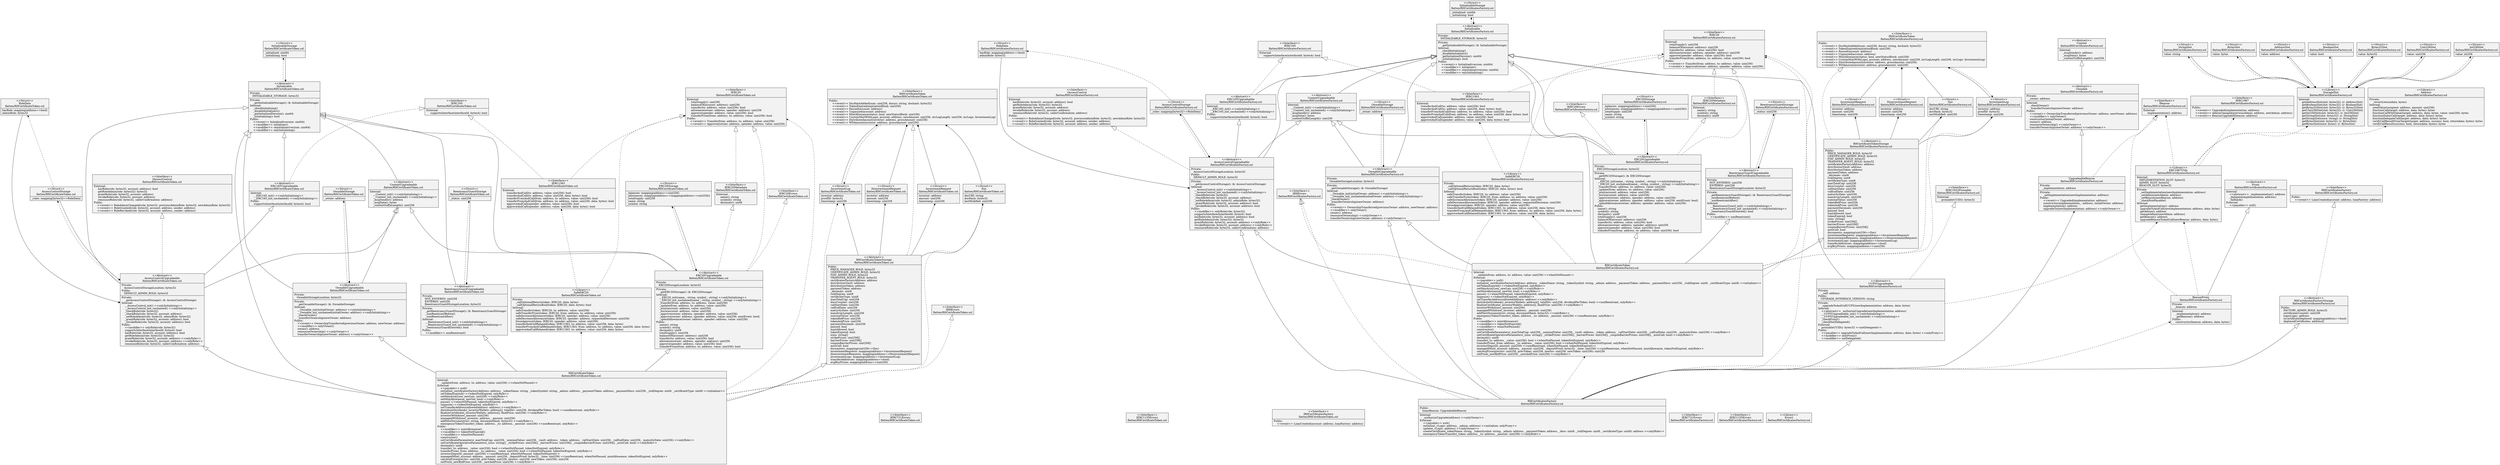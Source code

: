 
digraph UmlClassDiagram {
rankdir=BT
arrowhead=open
bgcolor="white"
edge [color="black"]
node [shape=record, style=filled, color="black", fillcolor="gray95", fontcolor="black"]
subgraph  graph_0 {
label="flatten"
0 [label="{\<\<Abstract\>\>\nInitializable\nflatten/RHCertificateToken.sol| Private:\l\ \ \ INITIALIZABLE_STORAGE: bytes32\l| Private:\l\ \ \ \ _getInitializableStorage(): ($: InitializableStorage)\lInternal:\l\ \ \ \ _checkInitializing()\l\ \ \ \ _disableInitializers()\l\ \ \ \ _getInitializedVersion(): uint64\l\ \ \ \ _isInitializing(): bool\lPublic:\l\ \ \ \ \<\<event\>\> Initialized(version: uint64)\l\ \ \ \ \<\<modifier\>\> initializer()\l\ \ \ \ \<\<modifier\>\> reinitializer(version: uint64)\l\ \ \ \ \<\<modifier\>\> onlyInitializing()\l}"]
1 [label="{\<\<Struct\>\>\nInitializableStorage\nflatten/RHCertificateToken.sol| _initialized: uint64\l_initializing: bool\l}"]
2 [label="{\<\<Interface\>\>\nIERC165\nflatten/RHCertificateToken.sol| External:\l\ \ \ \  supportsInterface(interfaceId: bytes4): bool\l}"]
3 [label="{\<\<Abstract\>\>\nERC165Upgradeable\nflatten/RHCertificateToken.sol| Internal:\l\ \ \ \ __ERC165_init() \<\<onlyInitializing\>\>\l\ \ \ \ __ERC165_init_unchained() \<\<onlyInitializing\>\>\lPublic:\l\ \ \ \ supportsInterface(interfaceId: bytes4): bool\l}"]
4 [label="{\<\<Abstract\>\>\nContextUpgradeable\nflatten/RHCertificateToken.sol| Internal:\l\ \ \ \ __Context_init() \<\<onlyInitializing\>\>\l\ \ \ \ __Context_init_unchained() \<\<onlyInitializing\>\>\l\ \ \ \ _msgSender(): address\l\ \ \ \ _msgData(): bytes\l\ \ \ \ _contextSuffixLength(): uint256\l}"]
5 [label="{\<\<Interface\>\>\nIAccessControl\nflatten/RHCertificateToken.sol| External:\l\ \ \ \  hasRole(role: bytes32, account: address): bool\l\ \ \ \  getRoleAdmin(role: bytes32): bytes32\l\ \ \ \  grantRole(role: bytes32, account: address)\l\ \ \ \  revokeRole(role: bytes32, account: address)\l\ \ \ \  renounceRole(role: bytes32, callerConfirmation: address)\lPublic:\l\ \ \ \ \<\<event\>\> RoleAdminChanged(role: bytes32, previousAdminRole: bytes32, newAdminRole: bytes32)\l\ \ \ \ \<\<event\>\> RoleGranted(role: bytes32, account: address, sender: address)\l\ \ \ \ \<\<event\>\> RoleRevoked(role: bytes32, account: address, sender: address)\l}"]
6 [label="{\<\<Interface\>\>\nIERC20\nflatten/RHCertificateToken.sol| External:\l\ \ \ \  totalSupply(): uint256\l\ \ \ \  balanceOf(account: address): uint256\l\ \ \ \  transfer(to: address, value: uint256): bool\l\ \ \ \  allowance(owner: address, spender: address): uint256\l\ \ \ \  approve(spender: address, value: uint256): bool\l\ \ \ \  transferFrom(from: address, to: address, value: uint256): bool\lPublic:\l\ \ \ \ \<\<event\>\> Transfer(from: address, to: address, value: uint256)\l\ \ \ \ \<\<event\>\> Approval(owner: address, spender: address, value: uint256)\l}"]
7 [label="{\<\<Interface\>\>\nIERC1363\nflatten/RHCertificateToken.sol| External:\l\ \ \ \  transferAndCall(to: address, value: uint256): bool\l\ \ \ \  transferAndCall(to: address, value: uint256, data: bytes): bool\l\ \ \ \  transferFromAndCall(from: address, to: address, value: uint256): bool\l\ \ \ \  transferFromAndCall(from: address, to: address, value: uint256, data: bytes): bool\l\ \ \ \  approveAndCall(spender: address, value: uint256): bool\l\ \ \ \  approveAndCall(spender: address, value: uint256, data: bytes): bool\l}"]
8 [label="{\<\<Interface\>\>\nIERC20Errors\nflatten/RHCertificateToken.sol}"]
9 [label="{\<\<Interface\>\>\nIERC721Errors\nflatten/RHCertificateToken.sol}"]
10 [label="{\<\<Interface\>\>\nIERC1155Errors\nflatten/RHCertificateToken.sol}"]
11 [label="{\<\<Interface\>\>\nIERC20Metadata\nflatten/RHCertificateToken.sol| External:\l\ \ \ \  name(): string\l\ \ \ \  symbol(): string\l\ \ \ \  decimals(): uint8\l}"]
12 [label="{\<\<Interface\>\>\nIRHCertificateToken\nflatten/RHCertificateToken.sol| Public:\l\ \ \ \ \<\<event\>\> DocHashAdded(num: uint256, docuri: string, dochash: bytes32)\l\ \ \ \ \<\<event\>\> TokenExpired(expirationBlock: uint256)\l\ \ \ \ \<\<event\>\> Paused(account: address)\l\ \ \ \ \<\<event\>\> Unpaused(account: address)\l\ \ \ \ \<\<event\>\> MintAllowance(status: bool, newStatusBlock: uint256)\l\ \ \ \ \<\<event\>\> CustomMintWithLogs(_account: address, newAmount: uint256, invLogLength: uint256, invLogs: InvestmentLog)\l\ \ \ \ \<\<event\>\> DistributeAmount(investor: address, grossAmount: uint256)\l\ \ \ \ \<\<event\>\> WDAmount(investor: address, grossAmount: uint256)\l}"]
13 [label="{\<\<Struct\>\>\nInvestmentRequest\nflatten/RHCertificateToken.sol| investor: address\lamount: uint256\ltimestamp: uint256\l}"]
14 [label="{\<\<Struct\>\>\nDisinvestmentRequest\nflatten/RHCertificateToken.sol| investor: address\lamount: uint256\ltimestamp: uint256\l}"]
15 [label="{\<\<Struct\>\>\nInvestmentLog\nflatten/RHCertificateToken.sol| investor: address\lproofID: bytes32\ltimestamp: uint256\l}"]
16 [label="{\<\<Struct\>\>\nDoc\nflatten/RHCertificateToken.sol| docURI: string\ldocHash: bytes32\llastModified: uint256\l}"]
17 [label="{\<\<Interface\>\>\nIRHCertificatesFactory\nflatten/RHCertificateToken.sol| Public:\l\ \ \ \ \<\<event\>\> LoanCreated(account: address, loanFactory: address)\l}"]
18 [label="{\<\<Interface\>\>\nIRHErrors\nflatten/RHCertificateToken.sol}"]
19 [label="{\<\<Abstract\>\>\nAccessControlUpgradeable\nflatten/RHCertificateToken.sol| Private:\l\ \ \ AccessControlStorageLocation: bytes32\lPublic:\l\ \ \ DEFAULT_ADMIN_ROLE: bytes32\l| Private:\l\ \ \ \ _getAccessControlStorage(): ($: AccessControlStorage)\lInternal:\l\ \ \ \ __AccessControl_init() \<\<onlyInitializing\>\>\l\ \ \ \ __AccessControl_init_unchained() \<\<onlyInitializing\>\>\l\ \ \ \ _checkRole(role: bytes32)\l\ \ \ \ _checkRole(role: bytes32, account: address)\l\ \ \ \ _setRoleAdmin(role: bytes32, adminRole: bytes32)\l\ \ \ \ _grantRole(role: bytes32, account: address): bool\l\ \ \ \ _revokeRole(role: bytes32, account: address): bool\lPublic:\l\ \ \ \ \<\<modifier\>\> onlyRole(role: bytes32)\l\ \ \ \ supportsInterface(interfaceId: bytes4): bool\l\ \ \ \ hasRole(role: bytes32, account: address): bool\l\ \ \ \ getRoleAdmin(role: bytes32): bytes32\l\ \ \ \ grantRole(role: bytes32, account: address) \<\<onlyRole\>\>\l\ \ \ \ revokeRole(role: bytes32, account: address) \<\<onlyRole\>\>\l\ \ \ \ renounceRole(role: bytes32, callerConfirmation: address)\l}"]
20 [label="{\<\<Struct\>\>\nRoleData\nflatten/RHCertificateToken.sol| hasRole: mapping\(address=\>bool\)\ladminRole: bytes32\l}"]
21 [label="{\<\<Struct\>\>\nAccessControlStorage\nflatten/RHCertificateToken.sol| _roles: mapping\(bytes32=\>RoleData\)\l}"]
22 [label="{\<\<Library\>\>\nSafeERC20\nflatten/RHCertificateToken.sol| Private:\l\ \ \ \ _callOptionalReturn(token: IERC20, data: bytes)\l\ \ \ \ _callOptionalReturnBool(token: IERC20, data: bytes): bool\lInternal:\l\ \ \ \ safeTransfer(token: IERC20, to: address, value: uint256)\l\ \ \ \ safeTransferFrom(token: IERC20, from: address, to: address, value: uint256)\l\ \ \ \ safeIncreaseAllowance(token: IERC20, spender: address, value: uint256)\l\ \ \ \ safeDecreaseAllowance(token: IERC20, spender: address, requestedDecrease: uint256)\l\ \ \ \ forceApprove(token: IERC20, spender: address, value: uint256)\l\ \ \ \ transferAndCallRelaxed(token: IERC1363, to: address, value: uint256, data: bytes)\l\ \ \ \ transferFromAndCallRelaxed(token: IERC1363, from: address, to: address, value: uint256, data: bytes)\l\ \ \ \ approveAndCallRelaxed(token: IERC1363, to: address, value: uint256, data: bytes)\l}"]
23 [label="{\<\<Abstract\>\>\nERC20Upgradeable\nflatten/RHCertificateToken.sol| Private:\l\ \ \ ERC20StorageLocation: bytes32\l| Private:\l\ \ \ \ _getERC20Storage(): ($: ERC20Storage)\lInternal:\l\ \ \ \ __ERC20_init(name_: string, symbol_: string) \<\<onlyInitializing\>\>\l\ \ \ \ __ERC20_init_unchained(name_: string, symbol_: string) \<\<onlyInitializing\>\>\l\ \ \ \ _transfer(from: address, to: address, value: uint256)\l\ \ \ \ _update(from: address, to: address, value: uint256)\l\ \ \ \ _mint(account: address, value: uint256)\l\ \ \ \ _burn(account: address, value: uint256)\l\ \ \ \ _approve(owner: address, spender: address, value: uint256)\l\ \ \ \ _approve(owner: address, spender: address, value: uint256, emitEvent: bool)\l\ \ \ \ _spendAllowance(owner: address, spender: address, value: uint256)\lPublic:\l\ \ \ \ name(): string\l\ \ \ \ symbol(): string\l\ \ \ \ decimals(): uint8\l\ \ \ \ totalSupply(): uint256\l\ \ \ \ balanceOf(account: address): uint256\l\ \ \ \ transfer(to: address, value: uint256): bool\l\ \ \ \ allowance(owner: address, spender: address): uint256\l\ \ \ \ approve(spender: address, value: uint256): bool\l\ \ \ \ transferFrom(from: address, to: address, value: uint256): bool\l}"]
24 [label="{\<\<Struct\>\>\nERC20Storage\nflatten/RHCertificateToken.sol| _balances: mapping\(address=\>uint256\)\l_allowances: mapping\(address=\>mapping\(address=\>uint256\)\)\l_totalSupply: uint256\l_name: string\l_symbol: string\l}"]
25 [label="{\<\<Abstract\>\>\nOwnableUpgradeable\nflatten/RHCertificateToken.sol| Private:\l\ \ \ OwnableStorageLocation: bytes32\l| Private:\l\ \ \ \ _getOwnableStorage(): ($: OwnableStorage)\lInternal:\l\ \ \ \ __Ownable_init(initialOwner: address) \<\<onlyInitializing\>\>\l\ \ \ \ __Ownable_init_unchained(initialOwner: address) \<\<onlyInitializing\>\>\l\ \ \ \ _checkOwner()\l\ \ \ \ _transferOwnership(newOwner: address)\lPublic:\l\ \ \ \ \<\<event\>\> OwnershipTransferred(previousOwner: address, newOwner: address)\l\ \ \ \ \<\<modifier\>\> onlyOwner()\l\ \ \ \ owner(): address\l\ \ \ \ renounceOwnership() \<\<onlyOwner\>\>\l\ \ \ \ transferOwnership(newOwner: address) \<\<onlyOwner\>\>\l}"]
26 [label="{\<\<Struct\>\>\nOwnableStorage\nflatten/RHCertificateToken.sol| _owner: address\l}"]
27 [label="{\<\<Abstract\>\>\nReentrancyGuardUpgradeable\nflatten/RHCertificateToken.sol| Private:\l\ \ \ NOT_ENTERED: uint256\l\ \ \ ENTERED: uint256\l\ \ \ ReentrancyGuardStorageLocation: bytes32\l| Private:\l\ \ \ \ _getReentrancyGuardStorage(): ($: ReentrancyGuardStorage)\l\ \ \ \ _nonReentrantBefore()\l\ \ \ \ _nonReentrantAfter()\lInternal:\l\ \ \ \ __ReentrancyGuard_init() \<\<onlyInitializing\>\>\l\ \ \ \ __ReentrancyGuard_init_unchained() \<\<onlyInitializing\>\>\l\ \ \ \ _reentrancyGuardEntered(): bool\lPublic:\l\ \ \ \ \<\<modifier\>\> nonReentrant()\l}"]
28 [label="{\<\<Struct\>\>\nReentrancyGuardStorage\nflatten/RHCertificateToken.sol| _status: uint256\l}"]
29 [label="{\<\<Abstract\>\>\nRHCertificateTokenStorage\nflatten/RHCertificateToken.sol| Public:\l\ \ \ PRICE_MANAGER_ROLE: bytes32\l\ \ \ CERTIFICATE_ADMIN_ROLE: bytes32\l\ \ \ FIAT_ADMIN_ROLE: bytes32\l\ \ \ TRANSFER_AGENT_ROLE: bytes32\l\ \ \ certificatesFactoryAddress: address\l\ \ \ distributionVault: address\l\ \ \ distributionToken: address\l\ \ \ paymentToken: address\l\ \ \ _decimals: uint8\l\ \ \ riskDegree: uint8\l\ \ \ certificateType: uint8\l\ \ \ maxTotalCap: uint256\l\ \ \ docsCounter: uint256\l\ \ \ valStartDate: uint256\l\ \ \ valEndDate: uint256\l\ \ \ maturityDate: uint256\l\ \ \ maxArrayLength: uint256\l\ \ \ nominalValue: uint256\l\ \ \ tokenBidPrice: uint256\l\ \ \ tokenAskPrice: uint256\l\ \ \ paymentDecimals: uint256\l\ \ \ paused: bool\l\ \ \ mintAllowed: bool\l\ \ \ tokenExpired: bool\l\ \ \ isins: string[]\l\ \ \ strikePrices: uint256[]\l\ \ \ barrierPrices: uint256[]\l\ \ \ couponBarrierPrices: uint256[]\l\ \ \ autoCall: bool\l\ \ \ documents: mapping\(uint256=\>Doc\)\l\ \ \ investmentRequests: mapping\(address=\>InvestmentRequest\)\l\ \ \ disinvestmentRequests: mapping\(address=\>DisinvestmentRequest\)\l\ \ \ investmentLogs: mapping\(address=\>InvestmentLog\)\l\ \ \ transferAddresses: mapping\(address=\>bool\)\l\ \ \ avgBuyPrices: mapping\(address=\>uint256\)\l}"]
30 [label="{RHCertificateToken\nflatten/RHCertificateToken.sol| Internal:\l\ \ \ \ _update(from: address, to: address, value: uint256) \<\<whenNotPaused\>\>\lExternal:\l\ \ \ \ \<\<payable\>\> null()\l\ \ \ \ initialize(_certificatesFactoryAddress: address, _tokenName: string, _tokenSymbol: string, _admin: address, _paymentToken: address, _paymentDecs: uint256, _riskDegree: uint8, _certificateType: uint8) \<\<initializer\>\>\l\ \ \ \ setTokenExpired() \<\<tokenNotExpired, onlyRole\>\>\l\ \ \ \ setMaxArrayLen(_newLen: uint256) \<\<onlyRole\>\>\l\ \ \ \ setMintAllowance(_newVal: bool) \<\<onlyRole\>\>\l\ \ \ \ pause() \<\<whenNotPaused, tokenNotExpired, onlyRole\>\>\l\ \ \ \ unpause() \<\<tokenNotExpired, onlyRole\>\>\l\ \ \ \ setTransferAddress(allowedAddress: address) \<\<onlyRole\>\>\l\ \ \ \ distributeDividends(_investorWallets: address[], totalDiv: uint256, dividendPerToken: bool) \<\<nonReentrant, onlyRole\>\>\l\ \ \ \ finalizeCertificate(_investorWallets: address[], finalPrice: uint256) \<\<onlyRole\>\>\l\ \ \ \ investorWithdraw(_amount: uint256)\l\ \ \ \ managedWithdraw(_investor: address, _amount: uint256)\l\ \ \ \ addNewDocument(uri: string, documentHash: bytes32) \<\<onlyRole\>\>\l\ \ \ \ emergencyTokenTransfer(_token: address, _to: address, _amount: uint256) \<\<nonReentrant, onlyRole\>\>\lPublic:\l\ \ \ \ \<\<modifier\>\> mintAllowance()\l\ \ \ \ \<\<modifier\>\> tokenNotExpired()\l\ \ \ \ \<\<modifier\>\> whenNotPaused()\l\ \ \ \ constructor()\l\ \ \ \ setCertificateParameters(_maxTotalCap: uint256, _nominalValue: uint256, _vault: address, _token: address, _valStartDate: uint256, _valEndDate: uint256, _maturityDate: uint256) \<\<onlyRole\>\>\l\ \ \ \ setCertificateOperativeParameters(_isins: string[], _strikePrices: uint256[], _barrierPrices: uint256[], _couponBarrierPrices: uint256[], _autoCall: bool) \<\<onlyRole\>\>\l\ \ \ \ decimals(): uint8\l\ \ \ \ transfer(_to: address, _value: uint256): bool \<\<whenNotPaused, tokenNotExpired, onlyRole\>\>\l\ \ \ \ transferFrom(_from: address, _to: address, _value: uint256): bool \<\<whenNotPaused, tokenNotExpired, onlyRole\>\>\l\ \ \ \ investorDeposit(_amount: uint256) \<\<nonReentrant, whenNotPaused, tokenNotExpired\>\>\l\ \ \ \ managedMint(_account: address, _amount: uint256, _depositProof: bytes32, _time: uint256) \<\<nonReentrant, whenNotPaused, mintAllowance, tokenNotExpired, onlyRole\>\>\l\ \ \ \ calcAvgPrice(prevInv: uint256, prevToken: uint256, newInv: uint256, newToken: uint256): uint256\l\ \ \ \ setPrice(_newBidPrice: uint256, _newAskPrice: uint256) \<\<onlyRole\>\>\l}"]
31 [label="{\<\<Abstract\>\>\nInitializable\nflatten/RHCertificatesFactory.sol| Private:\l\ \ \ INITIALIZABLE_STORAGE: bytes32\l| Private:\l\ \ \ \ _getInitializableStorage(): ($: InitializableStorage)\lInternal:\l\ \ \ \ _checkInitializing()\l\ \ \ \ _disableInitializers()\l\ \ \ \ _getInitializedVersion(): uint64\l\ \ \ \ _isInitializing(): bool\lPublic:\l\ \ \ \ \<\<event\>\> Initialized(version: uint64)\l\ \ \ \ \<\<modifier\>\> initializer()\l\ \ \ \ \<\<modifier\>\> reinitializer(version: uint64)\l\ \ \ \ \<\<modifier\>\> onlyInitializing()\l}"]
32 [label="{\<\<Struct\>\>\nInitializableStorage\nflatten/RHCertificatesFactory.sol| _initialized: uint64\l_initializing: bool\l}"]
33 [label="{\<\<Interface\>\>\nIERC165\nflatten/RHCertificatesFactory.sol| External:\l\ \ \ \  supportsInterface(interfaceId: bytes4): bool\l}"]
34 [label="{\<\<Abstract\>\>\nERC165Upgradeable\nflatten/RHCertificatesFactory.sol| Internal:\l\ \ \ \ __ERC165_init() \<\<onlyInitializing\>\>\l\ \ \ \ __ERC165_init_unchained() \<\<onlyInitializing\>\>\lPublic:\l\ \ \ \ supportsInterface(interfaceId: bytes4): bool\l}"]
35 [label="{\<\<Abstract\>\>\nContextUpgradeable\nflatten/RHCertificatesFactory.sol| Internal:\l\ \ \ \ __Context_init() \<\<onlyInitializing\>\>\l\ \ \ \ __Context_init_unchained() \<\<onlyInitializing\>\>\l\ \ \ \ _msgSender(): address\l\ \ \ \ _msgData(): bytes\l\ \ \ \ _contextSuffixLength(): uint256\l}"]
36 [label="{\<\<Interface\>\>\nIAccessControl\nflatten/RHCertificatesFactory.sol| External:\l\ \ \ \  hasRole(role: bytes32, account: address): bool\l\ \ \ \  getRoleAdmin(role: bytes32): bytes32\l\ \ \ \  grantRole(role: bytes32, account: address)\l\ \ \ \  revokeRole(role: bytes32, account: address)\l\ \ \ \  renounceRole(role: bytes32, callerConfirmation: address)\lPublic:\l\ \ \ \ \<\<event\>\> RoleAdminChanged(role: bytes32, previousAdminRole: bytes32, newAdminRole: bytes32)\l\ \ \ \ \<\<event\>\> RoleGranted(role: bytes32, account: address, sender: address)\l\ \ \ \ \<\<event\>\> RoleRevoked(role: bytes32, account: address, sender: address)\l}"]
37 [label="{\<\<Interface\>\>\nIERC20\nflatten/RHCertificatesFactory.sol| External:\l\ \ \ \  totalSupply(): uint256\l\ \ \ \  balanceOf(account: address): uint256\l\ \ \ \  transfer(to: address, value: uint256): bool\l\ \ \ \  allowance(owner: address, spender: address): uint256\l\ \ \ \  approve(spender: address, value: uint256): bool\l\ \ \ \  transferFrom(from: address, to: address, value: uint256): bool\lPublic:\l\ \ \ \ \<\<event\>\> Transfer(from: address, to: address, value: uint256)\l\ \ \ \ \<\<event\>\> Approval(owner: address, spender: address, value: uint256)\l}"]
38 [label="{\<\<Interface\>\>\nIERC1363\nflatten/RHCertificatesFactory.sol| External:\l\ \ \ \  transferAndCall(to: address, value: uint256): bool\l\ \ \ \  transferAndCall(to: address, value: uint256, data: bytes): bool\l\ \ \ \  transferFromAndCall(from: address, to: address, value: uint256): bool\l\ \ \ \  transferFromAndCall(from: address, to: address, value: uint256, data: bytes): bool\l\ \ \ \  approveAndCall(spender: address, value: uint256): bool\l\ \ \ \  approveAndCall(spender: address, value: uint256, data: bytes): bool\l}"]
39 [label="{\<\<Interface\>\>\nIERC20Errors\nflatten/RHCertificatesFactory.sol}"]
40 [label="{\<\<Interface\>\>\nIERC721Errors\nflatten/RHCertificatesFactory.sol}"]
41 [label="{\<\<Interface\>\>\nIERC1155Errors\nflatten/RHCertificatesFactory.sol}"]
42 [label="{\<\<Interface\>\>\nIERC20Metadata\nflatten/RHCertificatesFactory.sol| External:\l\ \ \ \  name(): string\l\ \ \ \  symbol(): string\l\ \ \ \  decimals(): uint8\l}"]
43 [label="{\<\<Interface\>\>\nIRHCertificateToken\nflatten/RHCertificatesFactory.sol| Public:\l\ \ \ \ \<\<event\>\> DocHashAdded(num: uint256, docuri: string, dochash: bytes32)\l\ \ \ \ \<\<event\>\> TokenExpired(expirationBlock: uint256)\l\ \ \ \ \<\<event\>\> Paused(account: address)\l\ \ \ \ \<\<event\>\> Unpaused(account: address)\l\ \ \ \ \<\<event\>\> MintAllowance(status: bool, newStatusBlock: uint256)\l\ \ \ \ \<\<event\>\> CustomMintWithLogs(_account: address, newAmount: uint256, invLogLength: uint256, invLogs: InvestmentLog)\l\ \ \ \ \<\<event\>\> DistributeAmount(investor: address, grossAmount: uint256)\l\ \ \ \ \<\<event\>\> WDAmount(investor: address, grossAmount: uint256)\l}"]
44 [label="{\<\<Struct\>\>\nInvestmentRequest\nflatten/RHCertificatesFactory.sol| investor: address\lamount: uint256\ltimestamp: uint256\l}"]
45 [label="{\<\<Struct\>\>\nDisinvestmentRequest\nflatten/RHCertificatesFactory.sol| investor: address\lamount: uint256\ltimestamp: uint256\l}"]
46 [label="{\<\<Struct\>\>\nInvestmentLog\nflatten/RHCertificatesFactory.sol| investor: address\lproofID: bytes32\ltimestamp: uint256\l}"]
47 [label="{\<\<Struct\>\>\nDoc\nflatten/RHCertificatesFactory.sol| docURI: string\ldocHash: bytes32\llastModified: uint256\l}"]
48 [label="{\<\<Interface\>\>\nIRHCertificatesFactory\nflatten/RHCertificatesFactory.sol| Public:\l\ \ \ \ \<\<event\>\> LoanCreated(account: address, loanFactory: address)\l}"]
49 [label="{\<\<Interface\>\>\nIRHErrors\nflatten/RHCertificatesFactory.sol}"]
50 [label="{\<\<Abstract\>\>\nAccessControlUpgradeable\nflatten/RHCertificatesFactory.sol| Private:\l\ \ \ AccessControlStorageLocation: bytes32\lPublic:\l\ \ \ DEFAULT_ADMIN_ROLE: bytes32\l| Private:\l\ \ \ \ _getAccessControlStorage(): ($: AccessControlStorage)\lInternal:\l\ \ \ \ __AccessControl_init() \<\<onlyInitializing\>\>\l\ \ \ \ __AccessControl_init_unchained() \<\<onlyInitializing\>\>\l\ \ \ \ _checkRole(role: bytes32)\l\ \ \ \ _checkRole(role: bytes32, account: address)\l\ \ \ \ _setRoleAdmin(role: bytes32, adminRole: bytes32)\l\ \ \ \ _grantRole(role: bytes32, account: address): bool\l\ \ \ \ _revokeRole(role: bytes32, account: address): bool\lPublic:\l\ \ \ \ \<\<modifier\>\> onlyRole(role: bytes32)\l\ \ \ \ supportsInterface(interfaceId: bytes4): bool\l\ \ \ \ hasRole(role: bytes32, account: address): bool\l\ \ \ \ getRoleAdmin(role: bytes32): bytes32\l\ \ \ \ grantRole(role: bytes32, account: address) \<\<onlyRole\>\>\l\ \ \ \ revokeRole(role: bytes32, account: address) \<\<onlyRole\>\>\l\ \ \ \ renounceRole(role: bytes32, callerConfirmation: address)\l}"]
51 [label="{\<\<Struct\>\>\nRoleData\nflatten/RHCertificatesFactory.sol| hasRole: mapping\(address=\>bool\)\ladminRole: bytes32\l}"]
52 [label="{\<\<Struct\>\>\nAccessControlStorage\nflatten/RHCertificatesFactory.sol| _roles: mapping\(bytes32=\>RoleData\)\l}"]
53 [label="{\<\<Library\>\>\nSafeERC20\nflatten/RHCertificatesFactory.sol| Private:\l\ \ \ \ _callOptionalReturn(token: IERC20, data: bytes)\l\ \ \ \ _callOptionalReturnBool(token: IERC20, data: bytes): bool\lInternal:\l\ \ \ \ safeTransfer(token: IERC20, to: address, value: uint256)\l\ \ \ \ safeTransferFrom(token: IERC20, from: address, to: address, value: uint256)\l\ \ \ \ safeIncreaseAllowance(token: IERC20, spender: address, value: uint256)\l\ \ \ \ safeDecreaseAllowance(token: IERC20, spender: address, requestedDecrease: uint256)\l\ \ \ \ forceApprove(token: IERC20, spender: address, value: uint256)\l\ \ \ \ transferAndCallRelaxed(token: IERC1363, to: address, value: uint256, data: bytes)\l\ \ \ \ transferFromAndCallRelaxed(token: IERC1363, from: address, to: address, value: uint256, data: bytes)\l\ \ \ \ approveAndCallRelaxed(token: IERC1363, to: address, value: uint256, data: bytes)\l}"]
54 [label="{\<\<Abstract\>\>\nERC20Upgradeable\nflatten/RHCertificatesFactory.sol| Private:\l\ \ \ ERC20StorageLocation: bytes32\l| Private:\l\ \ \ \ _getERC20Storage(): ($: ERC20Storage)\lInternal:\l\ \ \ \ __ERC20_init(name_: string, symbol_: string) \<\<onlyInitializing\>\>\l\ \ \ \ __ERC20_init_unchained(name_: string, symbol_: string) \<\<onlyInitializing\>\>\l\ \ \ \ _transfer(from: address, to: address, value: uint256)\l\ \ \ \ _update(from: address, to: address, value: uint256)\l\ \ \ \ _mint(account: address, value: uint256)\l\ \ \ \ _burn(account: address, value: uint256)\l\ \ \ \ _approve(owner: address, spender: address, value: uint256)\l\ \ \ \ _approve(owner: address, spender: address, value: uint256, emitEvent: bool)\l\ \ \ \ _spendAllowance(owner: address, spender: address, value: uint256)\lPublic:\l\ \ \ \ name(): string\l\ \ \ \ symbol(): string\l\ \ \ \ decimals(): uint8\l\ \ \ \ totalSupply(): uint256\l\ \ \ \ balanceOf(account: address): uint256\l\ \ \ \ transfer(to: address, value: uint256): bool\l\ \ \ \ allowance(owner: address, spender: address): uint256\l\ \ \ \ approve(spender: address, value: uint256): bool\l\ \ \ \ transferFrom(from: address, to: address, value: uint256): bool\l}"]
55 [label="{\<\<Struct\>\>\nERC20Storage\nflatten/RHCertificatesFactory.sol| _balances: mapping\(address=\>uint256\)\l_allowances: mapping\(address=\>mapping\(address=\>uint256\)\)\l_totalSupply: uint256\l_name: string\l_symbol: string\l}"]
56 [label="{\<\<Abstract\>\>\nOwnableUpgradeable\nflatten/RHCertificatesFactory.sol| Private:\l\ \ \ OwnableStorageLocation: bytes32\l| Private:\l\ \ \ \ _getOwnableStorage(): ($: OwnableStorage)\lInternal:\l\ \ \ \ __Ownable_init(initialOwner: address) \<\<onlyInitializing\>\>\l\ \ \ \ __Ownable_init_unchained(initialOwner: address) \<\<onlyInitializing\>\>\l\ \ \ \ _checkOwner()\l\ \ \ \ _transferOwnership(newOwner: address)\lPublic:\l\ \ \ \ \<\<event\>\> OwnershipTransferred(previousOwner: address, newOwner: address)\l\ \ \ \ \<\<modifier\>\> onlyOwner()\l\ \ \ \ owner(): address\l\ \ \ \ renounceOwnership() \<\<onlyOwner\>\>\l\ \ \ \ transferOwnership(newOwner: address) \<\<onlyOwner\>\>\l}"]
57 [label="{\<\<Struct\>\>\nOwnableStorage\nflatten/RHCertificatesFactory.sol| _owner: address\l}"]
58 [label="{\<\<Abstract\>\>\nReentrancyGuardUpgradeable\nflatten/RHCertificatesFactory.sol| Private:\l\ \ \ NOT_ENTERED: uint256\l\ \ \ ENTERED: uint256\l\ \ \ ReentrancyGuardStorageLocation: bytes32\l| Private:\l\ \ \ \ _getReentrancyGuardStorage(): ($: ReentrancyGuardStorage)\l\ \ \ \ _nonReentrantBefore()\l\ \ \ \ _nonReentrantAfter()\lInternal:\l\ \ \ \ __ReentrancyGuard_init() \<\<onlyInitializing\>\>\l\ \ \ \ __ReentrancyGuard_init_unchained() \<\<onlyInitializing\>\>\l\ \ \ \ _reentrancyGuardEntered(): bool\lPublic:\l\ \ \ \ \<\<modifier\>\> nonReentrant()\l}"]
59 [label="{\<\<Struct\>\>\nReentrancyGuardStorage\nflatten/RHCertificatesFactory.sol| _status: uint256\l}"]
60 [label="{\<\<Library\>\>\nErrors\nflatten/RHCertificatesFactory.sol}"]
61 [label="{\<\<Library\>\>\nStorageSlot\nflatten/RHCertificatesFactory.sol| Internal:\l\ \ \ \ getAddressSlot(slot: bytes32): (r: AddressSlot)\l\ \ \ \ getBooleanSlot(slot: bytes32): (r: BooleanSlot)\l\ \ \ \ getBytes32Slot(slot: bytes32): (r: Bytes32Slot)\l\ \ \ \ getUint256Slot(slot: bytes32): (r: Uint256Slot)\l\ \ \ \ getInt256Slot(slot: bytes32): (r: Int256Slot)\l\ \ \ \ getStringSlot(slot: bytes32): (r: StringSlot)\l\ \ \ \ getStringSlot(store: string): (r: StringSlot)\l\ \ \ \ getBytesSlot(slot: bytes32): (r: BytesSlot)\l\ \ \ \ getBytesSlot(store: bytes): (r: BytesSlot)\l}"]
62 [label="{\<\<Struct\>\>\nAddressSlot\nflatten/RHCertificatesFactory.sol| value: address\l}"]
63 [label="{\<\<Struct\>\>\nBooleanSlot\nflatten/RHCertificatesFactory.sol| value: bool\l}"]
64 [label="{\<\<Struct\>\>\nBytes32Slot\nflatten/RHCertificatesFactory.sol| value: bytes32\l}"]
65 [label="{\<\<Struct\>\>\nUint256Slot\nflatten/RHCertificatesFactory.sol| value: uint256\l}"]
66 [label="{\<\<Struct\>\>\nInt256Slot\nflatten/RHCertificatesFactory.sol| value: int256\l}"]
67 [label="{\<\<Struct\>\>\nStringSlot\nflatten/RHCertificatesFactory.sol| value: string\l}"]
68 [label="{\<\<Struct\>\>\nBytesSlot\nflatten/RHCertificatesFactory.sol| value: bytes\l}"]
69 [label="{\<\<Library\>\>\nAddress\nflatten/RHCertificatesFactory.sol| Private:\l\ \ \ \ _revert(returndata: bytes)\lInternal:\l\ \ \ \ sendValue(recipient: address, amount: uint256)\l\ \ \ \ functionCall(target: address, data: bytes): bytes\l\ \ \ \ functionCallWithValue(target: address, data: bytes, value: uint256): bytes\l\ \ \ \ functionStaticCall(target: address, data: bytes): bytes\l\ \ \ \ functionDelegateCall(target: address, data: bytes): bytes\l\ \ \ \ verifyCallResultFromTarget(target: address, success: bool, returndata: bytes): bytes\l\ \ \ \ verifyCallResult(success: bool, returndata: bytes): bytes\l}"]
70 [label="{\<\<Interface\>\>\nIERC1967\nflatten/RHCertificatesFactory.sol| Public:\l\ \ \ \ \<\<event\>\> Upgraded(implementation: address)\l\ \ \ \ \<\<event\>\> AdminChanged(previousAdmin: address, newAdmin: address)\l\ \ \ \ \<\<event\>\> BeaconUpgraded(beacon: address)\l}"]
71 [label="{\<\<Interface\>\>\nIBeacon\nflatten/RHCertificatesFactory.sol| External:\l\ \ \ \  implementation(): address\l}"]
72 [label="{\<\<Library\>\>\nERC1967Utils\nflatten/RHCertificatesFactory.sol| Internal:\l\ \ \ IMPLEMENTATION_SLOT: bytes32\l\ \ \ ADMIN_SLOT: bytes32\l\ \ \ BEACON_SLOT: bytes32\l| Private:\l\ \ \ \ _setImplementation(newImplementation: address)\l\ \ \ \ _setAdmin(newAdmin: address)\l\ \ \ \ _setBeacon(newBeacon: address)\l\ \ \ \ _checkNonPayable()\lInternal:\l\ \ \ \ getImplementation(): address\l\ \ \ \ upgradeToAndCall(newImplementation: address, data: bytes)\l\ \ \ \ getAdmin(): address\l\ \ \ \ changeAdmin(newAdmin: address)\l\ \ \ \ getBeacon(): address\l\ \ \ \ upgradeBeaconToAndCall(newBeacon: address, data: bytes)\l}"]
73 [label="{\<\<Interface\>\>\nIERC1822Proxiable\nflatten/RHCertificatesFactory.sol| External:\l\ \ \ \  proxiableUUID(): bytes32\l}"]
74 [label="{\<\<Abstract\>\>\nContext\nflatten/RHCertificatesFactory.sol| Internal:\l\ \ \ \ _msgSender(): address\l\ \ \ \ _msgData(): bytes\l\ \ \ \ _contextSuffixLength(): uint256\l}"]
75 [label="{\<\<Abstract\>\>\nOwnable\nflatten/RHCertificatesFactory.sol| Private:\l\ \ \ _owner: address\l| Internal:\l\ \ \ \ _checkOwner()\l\ \ \ \ _transferOwnership(newOwner: address)\lPublic:\l\ \ \ \ \<\<event\>\> OwnershipTransferred(previousOwner: address, newOwner: address)\l\ \ \ \ \<\<modifier\>\> onlyOwner()\l\ \ \ \ constructor(initialOwner: address)\l\ \ \ \ owner(): address\l\ \ \ \ renounceOwnership() \<\<onlyOwner\>\>\l\ \ \ \ transferOwnership(newOwner: address) \<\<onlyOwner\>\>\l}"]
76 [label="{\<\<Abstract\>\>\nProxy\nflatten/RHCertificatesFactory.sol| Internal:\l\ \ \ \ \<\<abstract\>\> _implementation(): address\l\ \ \ \ _delegate(implementation: address)\l\ \ \ \ _fallback()\lExternal:\l\ \ \ \ \<\<payable\>\> null()\l}"]
77 [label="{\<\<Abstract\>\>\nRHCertificateTokenStorage\nflatten/RHCertificatesFactory.sol| Public:\l\ \ \ PRICE_MANAGER_ROLE: bytes32\l\ \ \ CERTIFICATE_ADMIN_ROLE: bytes32\l\ \ \ FIAT_ADMIN_ROLE: bytes32\l\ \ \ TRANSFER_AGENT_ROLE: bytes32\l\ \ \ certificatesFactoryAddress: address\l\ \ \ distributionVault: address\l\ \ \ distributionToken: address\l\ \ \ paymentToken: address\l\ \ \ _decimals: uint8\l\ \ \ riskDegree: uint8\l\ \ \ certificateType: uint8\l\ \ \ maxTotalCap: uint256\l\ \ \ docsCounter: uint256\l\ \ \ valStartDate: uint256\l\ \ \ valEndDate: uint256\l\ \ \ maturityDate: uint256\l\ \ \ maxArrayLength: uint256\l\ \ \ nominalValue: uint256\l\ \ \ tokenBidPrice: uint256\l\ \ \ tokenAskPrice: uint256\l\ \ \ paymentDecimals: uint256\l\ \ \ paused: bool\l\ \ \ mintAllowed: bool\l\ \ \ tokenExpired: bool\l\ \ \ isins: string[]\l\ \ \ strikePrices: uint256[]\l\ \ \ barrierPrices: uint256[]\l\ \ \ couponBarrierPrices: uint256[]\l\ \ \ autoCall: bool\l\ \ \ documents: mapping\(uint256=\>Doc\)\l\ \ \ investmentRequests: mapping\(address=\>InvestmentRequest\)\l\ \ \ disinvestmentRequests: mapping\(address=\>DisinvestmentRequest\)\l\ \ \ investmentLogs: mapping\(address=\>InvestmentLog\)\l\ \ \ transferAddresses: mapping\(address=\>bool\)\l\ \ \ avgBuyPrices: mapping\(address=\>uint256\)\l}"]
78 [label="{RHCertificateToken\nflatten/RHCertificatesFactory.sol| Internal:\l\ \ \ \ _update(from: address, to: address, value: uint256) \<\<whenNotPaused\>\>\lExternal:\l\ \ \ \ \<\<payable\>\> null()\l\ \ \ \ initialize(_certificatesFactoryAddress: address, _tokenName: string, _tokenSymbol: string, _admin: address, _paymentToken: address, _paymentDecs: uint256, _riskDegree: uint8, _certificateType: uint8) \<\<initializer\>\>\l\ \ \ \ setTokenExpired() \<\<tokenNotExpired, onlyRole\>\>\l\ \ \ \ setMaxArrayLen(_newLen: uint256) \<\<onlyRole\>\>\l\ \ \ \ setMintAllowance(_newVal: bool) \<\<onlyRole\>\>\l\ \ \ \ pause() \<\<whenNotPaused, tokenNotExpired, onlyRole\>\>\l\ \ \ \ unpause() \<\<tokenNotExpired, onlyRole\>\>\l\ \ \ \ setTransferAddress(allowedAddress: address) \<\<onlyRole\>\>\l\ \ \ \ distributeDividends(_investorWallets: address[], totalDiv: uint256, dividendPerToken: bool) \<\<nonReentrant, onlyRole\>\>\l\ \ \ \ finalizeCertificate(_investorWallets: address[], finalPrice: uint256) \<\<onlyRole\>\>\l\ \ \ \ investorWithdraw(_amount: uint256)\l\ \ \ \ managedWithdraw(_investor: address, _amount: uint256)\l\ \ \ \ addNewDocument(uri: string, documentHash: bytes32) \<\<onlyRole\>\>\l\ \ \ \ emergencyTokenTransfer(_token: address, _to: address, _amount: uint256) \<\<nonReentrant, onlyRole\>\>\lPublic:\l\ \ \ \ \<\<modifier\>\> mintAllowance()\l\ \ \ \ \<\<modifier\>\> tokenNotExpired()\l\ \ \ \ \<\<modifier\>\> whenNotPaused()\l\ \ \ \ constructor()\l\ \ \ \ setCertificateParameters(_maxTotalCap: uint256, _nominalValue: uint256, _vault: address, _token: address, _valStartDate: uint256, _valEndDate: uint256, _maturityDate: uint256) \<\<onlyRole\>\>\l\ \ \ \ setCertificateOperativeParameters(_isins: string[], _strikePrices: uint256[], _barrierPrices: uint256[], _couponBarrierPrices: uint256[], _autoCall: bool) \<\<onlyRole\>\>\l\ \ \ \ decimals(): uint8\l\ \ \ \ transfer(_to: address, _value: uint256): bool \<\<whenNotPaused, tokenNotExpired, onlyRole\>\>\l\ \ \ \ transferFrom(_from: address, _to: address, _value: uint256): bool \<\<whenNotPaused, tokenNotExpired, onlyRole\>\>\l\ \ \ \ investorDeposit(_amount: uint256) \<\<nonReentrant, whenNotPaused, tokenNotExpired\>\>\l\ \ \ \ managedMint(_account: address, _amount: uint256, _depositProof: bytes32, _time: uint256) \<\<nonReentrant, whenNotPaused, mintAllowance, tokenNotExpired, onlyRole\>\>\l\ \ \ \ calcAvgPrice(prevInv: uint256, prevToken: uint256, newInv: uint256, newToken: uint256): uint256\l\ \ \ \ setPrice(_newBidPrice: uint256, _newAskPrice: uint256) \<\<onlyRole\>\>\l}"]
79 [label="{\<\<Abstract\>\>\nUUPSUpgradeable\nflatten/RHCertificatesFactory.sol| Private:\l\ \ \ __self: address\lPublic:\l\ \ \ UPGRADE_INTERFACE_VERSION: string\l| Private:\l\ \ \ \ _upgradeToAndCallUUPS(newImplementation: address, data: bytes)\lInternal:\l\ \ \ \ \<\<abstract\>\> _authorizeUpgrade(newImplementation: address)\l\ \ \ \ __UUPSUpgradeable_init() \<\<onlyInitializing\>\>\l\ \ \ \ __UUPSUpgradeable_init_unchained() \<\<onlyInitializing\>\>\l\ \ \ \ _checkProxy()\l\ \ \ \ _checkNotDelegated()\lExternal:\l\ \ \ \ proxiableUUID(): bytes32 \<\<notDelegated\>\>\lPublic:\l\ \ \ \ \<\<payable\>\> upgradeToAndCall(newImplementation: address, data: bytes) \<\<onlyProxy\>\>\l\ \ \ \ \<\<modifier\>\> onlyProxy()\l\ \ \ \ \<\<modifier\>\> notDelegated()\l}"]
80 [label="{UpgradeableBeacon\nflatten/RHCertificatesFactory.sol| Private:\l\ \ \ _implementation: address\l| Private:\l\ \ \ \ _setImplementation(newImplementation: address)\lPublic:\l\ \ \ \ \<\<event\>\> Upgraded(implementation: address)\l\ \ \ \ constructor(implementation_: address, initialOwner: address)\l\ \ \ \ implementation(): address\l\ \ \ \ upgradeTo(newImplementation: address) \<\<onlyOwner\>\>\l}"]
81 [label="{BeaconProxy\nflatten/RHCertificatesFactory.sol| Private:\l\ \ \ _beacon: address\l| Internal:\l\ \ \ \ _implementation(): address\l\ \ \ \ _getBeacon(): address\lPublic:\l\ \ \ \ constructor(beacon: address, data: bytes)\l}"]
82 [label="{\<\<Abstract\>\>\nRHCertificatesFactoryStorage\nflatten/RHCertificatesFactory.sol| Public:\l\ \ \ FACTORY_ADMIN_ROLE: bytes32\l\ \ \ certificatesCounter: uint256\l\ \ \ loansLogic: address\l\ \ \ isCertificateDeployed: mapping\(address=\>bool\)\l\ \ \ deployedCertificates: address[]\l}"]
83 [label="{RHCertificatesFactory\nflatten/RHCertificatesFactory.sol| Public:\l\ \ \ loansBeacon: UpgradeableBeacon\l| Internal:\l\ \ \ \ _authorizeUpgrade(address) \<\<onlyOwner\>\>\lExternal:\l\ \ \ \ \<\<payable\>\> null()\l\ \ \ \ initialize(_vLogic: address, _admin: address) \<\<initializer, onlyProxy\>\>\l\ \ \ \ update(_vLogic: address) \<\<onlyOwner\>\>\l\ \ \ \ createCertificate(_tokenName: string, _tokenSymbol: string, _admin: address, _paymentToken: address, _decs: uint8, _riskDegree: uint8, _certificateType: uint8): address \<\<onlyRole\>\>\l\ \ \ \ emergencyTokenTransfer(_token: address, _to: address, _amount: uint256) \<\<onlyRole\>\>\l}"]
}
1 -> 0 [arrowhead=diamond, weight=2]
0 -> 1 [style=dashed, ]
3 -> 0 [arrowhead=empty, arrowsize=3, weight=3, ]
3 -> 2 [style=dashed, arrowhead=empty, arrowsize=3, weight=3, ]
4 -> 0 [arrowhead=empty, arrowsize=3, weight=3, ]
7 -> 6 [style=dashed, arrowhead=empty, arrowsize=3, weight=3, ]
7 -> 2 [style=dashed, arrowhead=empty, arrowsize=3, weight=3, ]
11 -> 6 [style=dashed, arrowhead=empty, arrowsize=3, weight=3, ]
13 -> 12 [arrowhead=diamond, weight=2]
14 -> 12 [arrowhead=diamond, weight=2]
15 -> 12 [arrowhead=diamond, weight=2]
16 -> 12 [arrowhead=diamond, weight=2]
12 -> 15 [style=dashed, ]
20 -> 19 [arrowhead=diamond, weight=2]
21 -> 19 [arrowhead=diamond, weight=2]
19 -> 0 [arrowhead=empty, arrowsize=3, weight=3, ]
19 -> 4 [arrowhead=empty, arrowsize=3, weight=3, ]
19 -> 5 [style=dashed, arrowhead=empty, arrowsize=3, weight=3, ]
19 -> 3 [arrowhead=empty, arrowsize=3, weight=3, ]
19 -> 21 [style=dashed, ]
21 -> 20 [style=dashed, ]
22 -> 6 [style=dashed, ]
22 -> 7 [style=dashed, ]
24 -> 23 [arrowhead=diamond, weight=2]
23 -> 0 [arrowhead=empty, arrowsize=3, weight=3, ]
23 -> 4 [arrowhead=empty, arrowsize=3, weight=3, ]
23 -> 6 [style=dashed, arrowhead=empty, arrowsize=3, weight=3, ]
23 -> 11 [style=dashed, arrowhead=empty, arrowsize=3, weight=3, ]
23 -> 8 [style=dashed, arrowhead=empty, arrowsize=3, weight=3, ]
23 -> 24 [style=dashed, ]
26 -> 25 [arrowhead=diamond, weight=2]
25 -> 0 [arrowhead=empty, arrowsize=3, weight=3, ]
25 -> 4 [arrowhead=empty, arrowsize=3, weight=3, ]
25 -> 26 [style=dashed, ]
28 -> 27 [arrowhead=diamond, weight=2]
27 -> 0 [arrowhead=empty, arrowsize=3, weight=3, ]
27 -> 28 [style=dashed, ]
29 -> 12 [style=dashed, arrowhead=empty, arrowsize=3, weight=3, ]
29 -> 16 []
29 -> 13 []
29 -> 14 []
29 -> 15 []
30 -> 0 [arrowhead=empty, arrowsize=3, weight=3, ]
30 -> 23 [arrowhead=empty, arrowsize=3, weight=3, ]
30 -> 19 [arrowhead=empty, arrowsize=3, weight=3, ]
30 -> 25 [arrowhead=empty, arrowsize=3, weight=3, ]
30 -> 29 [arrowhead=empty, arrowsize=3, weight=3, ]
30 -> 18 [style=dashed, arrowhead=empty, arrowsize=3, weight=3, ]
30 -> 27 [arrowhead=empty, arrowsize=3, weight=3, ]
30 -> 22 [style=dashed, ]
30 -> 6 [style=dashed, ]
30 -> 15 [style=dashed, ]
30 -> 16 [style=dashed, ]
32 -> 31 [arrowhead=diamond, weight=2]
31 -> 32 [style=dashed, ]
34 -> 31 [arrowhead=empty, arrowsize=3, weight=3, ]
34 -> 33 [style=dashed, arrowhead=empty, arrowsize=3, weight=3, ]
35 -> 31 [arrowhead=empty, arrowsize=3, weight=3, ]
38 -> 37 [style=dashed, arrowhead=empty, arrowsize=3, weight=3, ]
38 -> 33 [style=dashed, arrowhead=empty, arrowsize=3, weight=3, ]
42 -> 37 [style=dashed, arrowhead=empty, arrowsize=3, weight=3, ]
44 -> 43 [arrowhead=diamond, weight=2]
45 -> 43 [arrowhead=diamond, weight=2]
46 -> 43 [arrowhead=diamond, weight=2]
47 -> 43 [arrowhead=diamond, weight=2]
43 -> 46 [style=dashed, ]
51 -> 50 [arrowhead=diamond, weight=2]
52 -> 50 [arrowhead=diamond, weight=2]
50 -> 31 [arrowhead=empty, arrowsize=3, weight=3, ]
50 -> 35 [arrowhead=empty, arrowsize=3, weight=3, ]
50 -> 36 [style=dashed, arrowhead=empty, arrowsize=3, weight=3, ]
50 -> 34 [arrowhead=empty, arrowsize=3, weight=3, ]
50 -> 52 [style=dashed, ]
52 -> 51 [style=dashed, ]
53 -> 37 [style=dashed, ]
53 -> 38 [style=dashed, ]
55 -> 54 [arrowhead=diamond, weight=2]
54 -> 31 [arrowhead=empty, arrowsize=3, weight=3, ]
54 -> 35 [arrowhead=empty, arrowsize=3, weight=3, ]
54 -> 37 [style=dashed, arrowhead=empty, arrowsize=3, weight=3, ]
54 -> 42 [style=dashed, arrowhead=empty, arrowsize=3, weight=3, ]
54 -> 39 [style=dashed, arrowhead=empty, arrowsize=3, weight=3, ]
54 -> 55 [style=dashed, ]
57 -> 56 [arrowhead=diamond, weight=2]
56 -> 31 [arrowhead=empty, arrowsize=3, weight=3, ]
56 -> 35 [arrowhead=empty, arrowsize=3, weight=3, ]
56 -> 57 [style=dashed, ]
59 -> 58 [arrowhead=diamond, weight=2]
58 -> 31 [arrowhead=empty, arrowsize=3, weight=3, ]
58 -> 59 [style=dashed, ]
62 -> 61 [arrowhead=diamond, weight=2]
63 -> 61 [arrowhead=diamond, weight=2]
64 -> 61 [arrowhead=diamond, weight=2]
65 -> 61 [arrowhead=diamond, weight=2]
66 -> 61 [arrowhead=diamond, weight=2]
67 -> 61 [arrowhead=diamond, weight=2]
68 -> 61 [arrowhead=diamond, weight=2]
61 -> 62 [style=dashed, ]
61 -> 63 [style=dashed, ]
61 -> 64 [style=dashed, ]
61 -> 65 [style=dashed, ]
61 -> 66 [style=dashed, ]
61 -> 67 [style=dashed, ]
61 -> 68 [style=dashed, ]
72 -> 61 [style=dashed, ]
72 -> 70 [style=dashed, ]
72 -> 69 [style=dashed, ]
72 -> 71 [style=dashed, ]
75 -> 74 [arrowhead=empty, arrowsize=3, weight=3, ]
77 -> 43 [style=dashed, arrowhead=empty, arrowsize=3, weight=3, ]
77 -> 47 []
77 -> 44 []
77 -> 45 []
77 -> 46 []
78 -> 31 [arrowhead=empty, arrowsize=3, weight=3, ]
78 -> 54 [arrowhead=empty, arrowsize=3, weight=3, ]
78 -> 50 [arrowhead=empty, arrowsize=3, weight=3, ]
78 -> 56 [arrowhead=empty, arrowsize=3, weight=3, ]
78 -> 77 [arrowhead=empty, arrowsize=3, weight=3, ]
78 -> 49 [style=dashed, arrowhead=empty, arrowsize=3, weight=3, ]
78 -> 58 [arrowhead=empty, arrowsize=3, weight=3, ]
78 -> 53 [style=dashed, ]
78 -> 37 [style=dashed, ]
78 -> 46 [style=dashed, ]
78 -> 47 [style=dashed, ]
79 -> 31 [arrowhead=empty, arrowsize=3, weight=3, ]
79 -> 73 [style=dashed, arrowhead=empty, arrowsize=3, weight=3, ]
79 -> 72 [style=dashed, ]
80 -> 71 [style=dashed, arrowhead=empty, arrowsize=3, weight=3, ]
80 -> 75 [arrowhead=empty, arrowsize=3, weight=3, ]
81 -> 76 [arrowhead=empty, arrowsize=3, weight=3, ]
81 -> 72 [style=dashed, ]
81 -> 71 [style=dashed, ]
82 -> 48 [style=dashed, arrowhead=empty, arrowsize=3, weight=3, ]
83 -> 79 [arrowhead=empty, arrowsize=3, weight=3, ]
83 -> 50 [arrowhead=empty, arrowsize=3, weight=3, ]
83 -> 56 [arrowhead=empty, arrowsize=3, weight=3, ]
83 -> 82 [arrowhead=empty, arrowsize=3, weight=3, ]
83 -> 49 [style=dashed, arrowhead=empty, arrowsize=3, weight=3, ]
83 -> 80 []
83 -> 81 [style=dashed, ]
83 -> 78 [style=dashed, ]
83 -> 53 [style=dashed, ]
83 -> 37 [style=dashed, ]
}